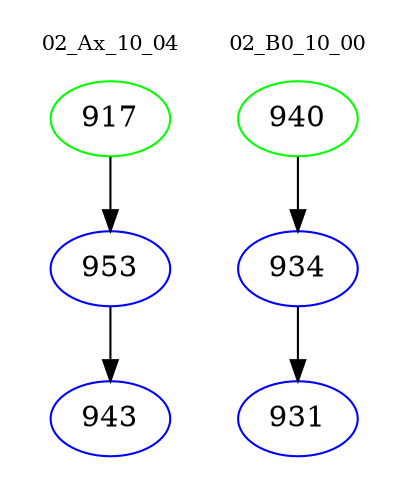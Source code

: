 digraph{
subgraph cluster_0 {
color = white
label = "02_Ax_10_04";
fontsize=10;
T0_917 [label="917", color="green"]
T0_917 -> T0_953 [color="black"]
T0_953 [label="953", color="blue"]
T0_953 -> T0_943 [color="black"]
T0_943 [label="943", color="blue"]
}
subgraph cluster_1 {
color = white
label = "02_B0_10_00";
fontsize=10;
T1_940 [label="940", color="green"]
T1_940 -> T1_934 [color="black"]
T1_934 [label="934", color="blue"]
T1_934 -> T1_931 [color="black"]
T1_931 [label="931", color="blue"]
}
}
